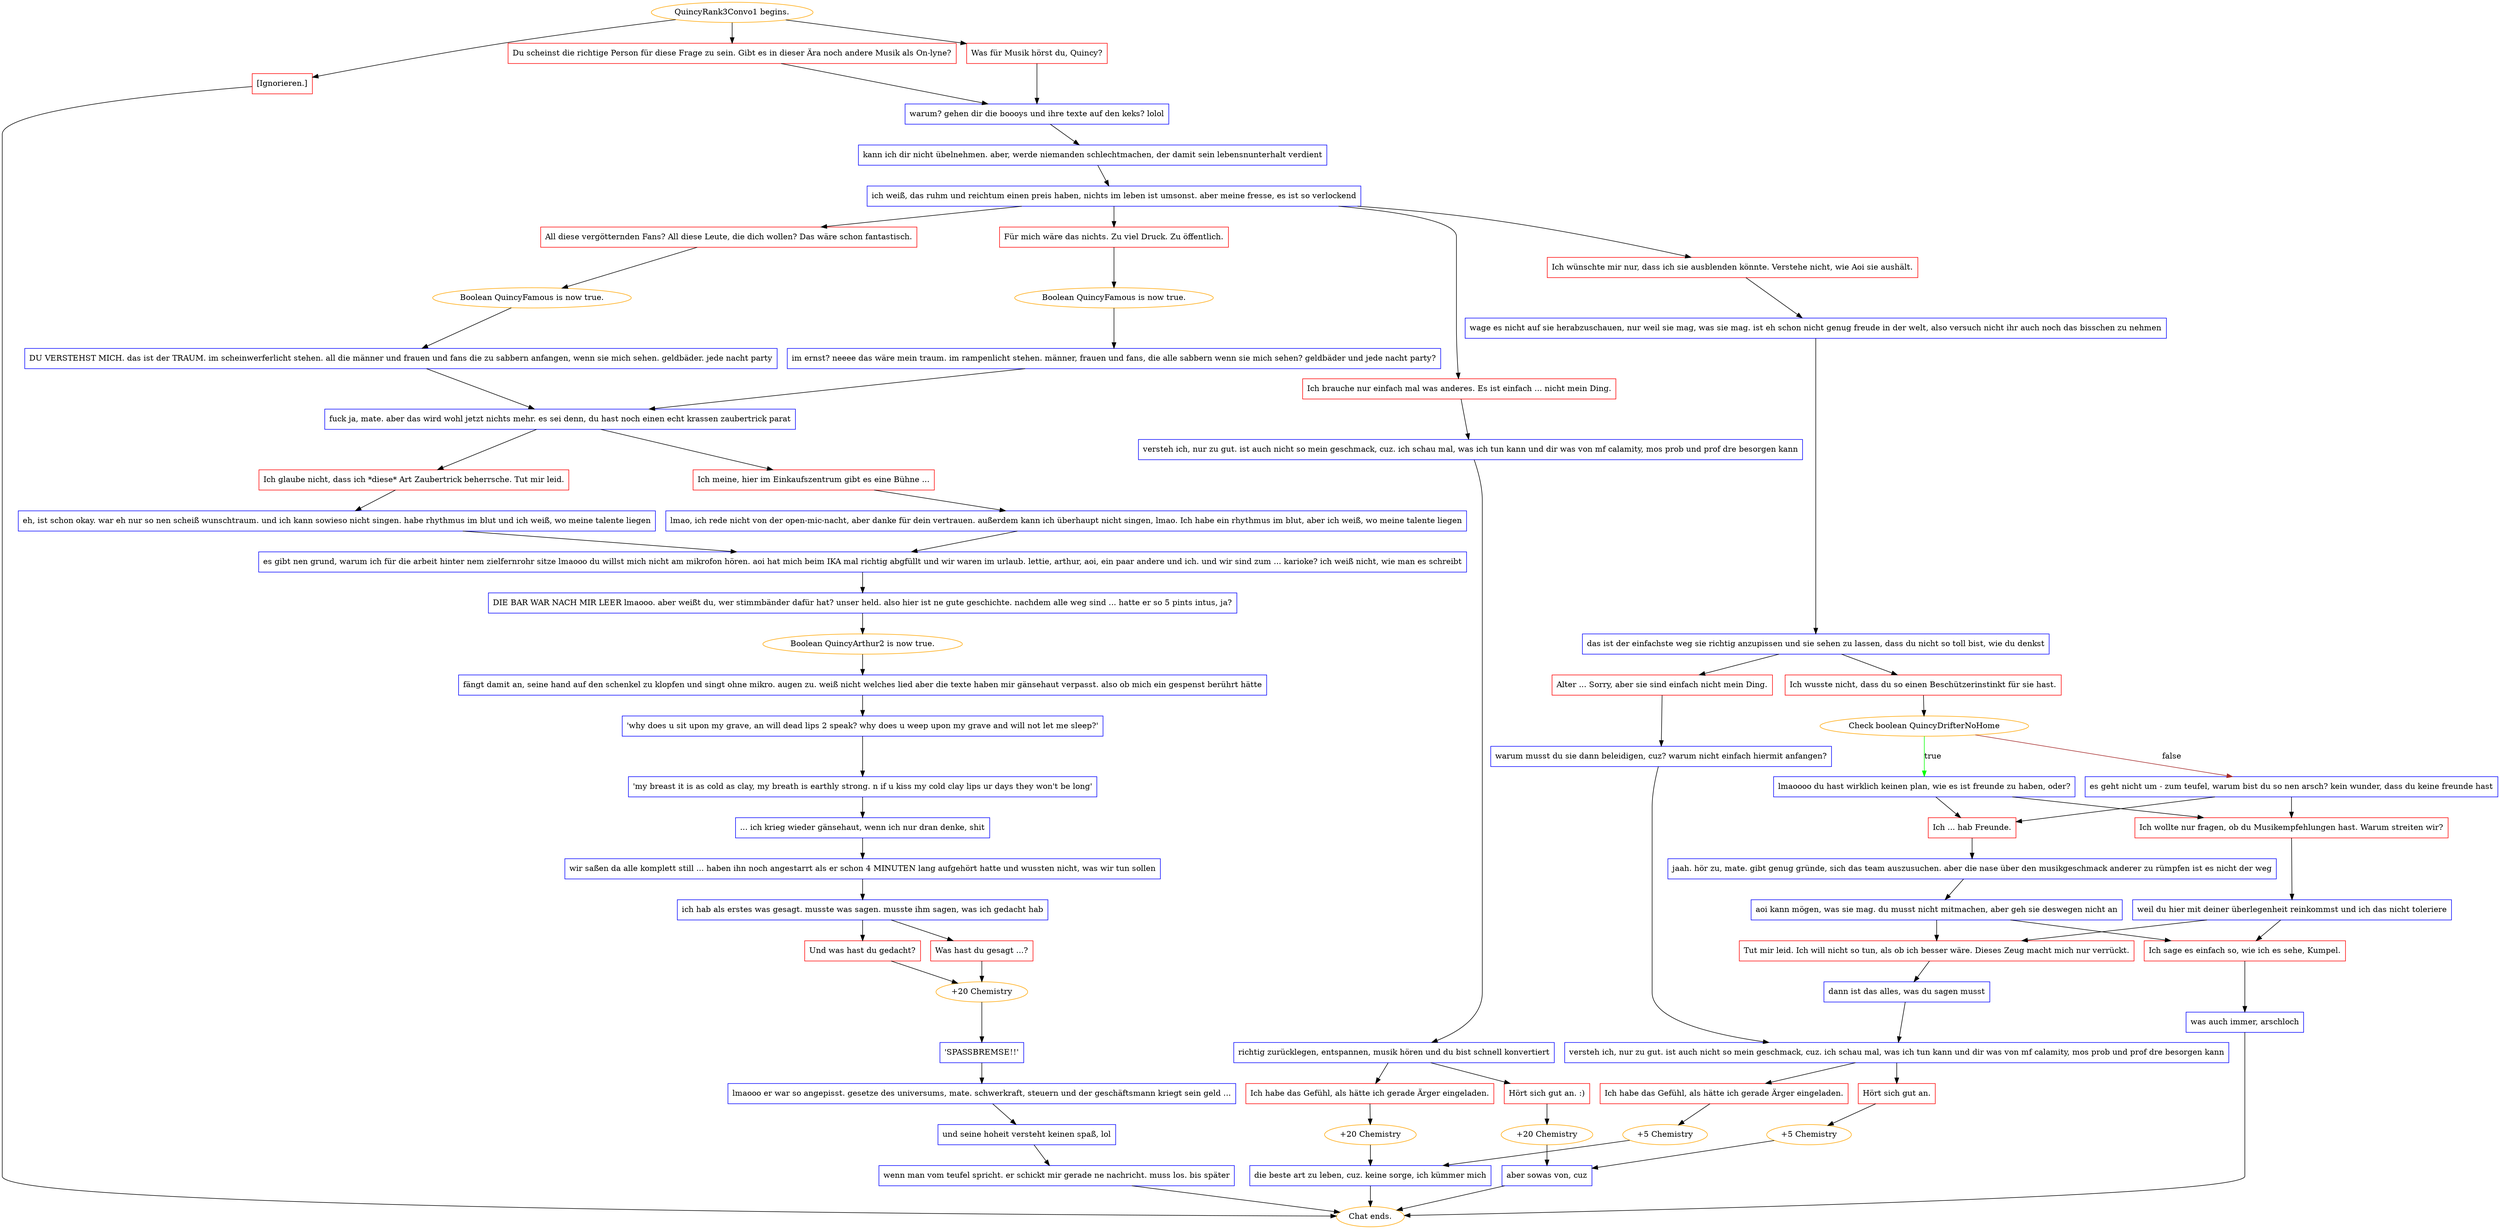 digraph {
	"QuincyRank3Convo1 begins." [color=orange];
		"QuincyRank3Convo1 begins." -> j1649113662;
		"QuincyRank3Convo1 begins." -> j574269791;
		"QuincyRank3Convo1 begins." -> j4221938618;
	j1649113662 [label="Du scheinst die richtige Person für diese Frage zu sein. Gibt es in dieser Ära noch andere Musik als On-lyne?",shape=box,color=red];
		j1649113662 -> j3191816039;
	j574269791 [label="Was für Musik hörst du, Quincy?",shape=box,color=red];
		j574269791 -> j3191816039;
	j4221938618 [label="[Ignorieren.]",shape=box,color=red];
		j4221938618 -> "Chat ends.";
	j3191816039 [label="warum? gehen dir die boooys und ihre texte auf den keks? lolol",shape=box,color=blue];
		j3191816039 -> j2230249476;
	"Chat ends." [color=orange];
	j2230249476 [label="kann ich dir nicht übelnehmen. aber, werde niemanden schlechtmachen, der damit sein lebensnunterhalt verdient",shape=box,color=blue];
		j2230249476 -> j3697024933;
	j3697024933 [label="ich weiß, das ruhm und reichtum einen preis haben, nichts im leben ist umsonst. aber meine fresse, es ist so verlockend",shape=box,color=blue];
		j3697024933 -> j1255426675;
		j3697024933 -> j2811744255;
		j3697024933 -> j2216233193;
		j3697024933 -> j3249103640;
	j1255426675 [label="Ich brauche nur einfach mal was anderes. Es ist einfach ... nicht mein Ding.",shape=box,color=red];
		j1255426675 -> j807628807;
	j2811744255 [label="Für mich wäre das nichts. Zu viel Druck. Zu öffentlich.",shape=box,color=red];
		j2811744255 -> j2565500613;
	j2216233193 [label="All diese vergötternden Fans? All diese Leute, die dich wollen? Das wäre schon fantastisch.",shape=box,color=red];
		j2216233193 -> j937534660;
	j3249103640 [label="Ich wünschte mir nur, dass ich sie ausblenden könnte. Verstehe nicht, wie Aoi sie aushält.",shape=box,color=red];
		j3249103640 -> j3344023155;
	j807628807 [label="versteh ich, nur zu gut. ist auch nicht so mein geschmack, cuz. ich schau mal, was ich tun kann und dir was von mf calamity, mos prob und prof dre besorgen kann",shape=box,color=blue];
		j807628807 -> j1780749487;
	j2565500613 [label="Boolean QuincyFamous is now true.",color=orange];
		j2565500613 -> j161496705;
	j937534660 [label="Boolean QuincyFamous is now true.",color=orange];
		j937534660 -> j2353819330;
	j3344023155 [label="wage es nicht auf sie herabzuschauen, nur weil sie mag, was sie mag. ist eh schon nicht genug freude in der welt, also versuch nicht ihr auch noch das bisschen zu nehmen",shape=box,color=blue];
		j3344023155 -> j2321591243;
	j1780749487 [label="richtig zurücklegen, entspannen, musik hören und du bist schnell konvertiert",shape=box,color=blue];
		j1780749487 -> j1819671375;
		j1780749487 -> j664651156;
	j161496705 [label="im ernst? neeee das wäre mein traum. im rampenlicht stehen. männer, frauen und fans, die alle sabbern wenn sie mich sehen? geldbäder und jede nacht party?",shape=box,color=blue];
		j161496705 -> j849220272;
	j2353819330 [label="DU VERSTEHST MICH. das ist der TRAUM. im scheinwerferlicht stehen. all die männer und frauen und fans die zu sabbern anfangen, wenn sie mich sehen. geldbäder. jede nacht party",shape=box,color=blue];
		j2353819330 -> j849220272;
	j2321591243 [label="das ist der einfachste weg sie richtig anzupissen und sie sehen zu lassen, dass du nicht so toll bist, wie du denkst",shape=box,color=blue];
		j2321591243 -> j306163064;
		j2321591243 -> j1245843523;
	j1819671375 [label="Hört sich gut an. :)",shape=box,color=red];
		j1819671375 -> j290004126;
	j664651156 [label="Ich habe das Gefühl, als hätte ich gerade Ärger eingeladen.",shape=box,color=red];
		j664651156 -> j3176109684;
	j849220272 [label="fuck ja, mate. aber das wird wohl jetzt nichts mehr. es sei denn, du hast noch einen echt krassen zaubertrick parat",shape=box,color=blue];
		j849220272 -> j2684169811;
		j849220272 -> j3299555469;
	j306163064 [label="Alter ... Sorry, aber sie sind einfach nicht mein Ding.",shape=box,color=red];
		j306163064 -> j3243717747;
	j1245843523 [label="Ich wusste nicht, dass du so einen Beschützerinstinkt für sie hast.",shape=box,color=red];
		j1245843523 -> j3113415140;
	j290004126 [label="+20 Chemistry",color=orange];
		j290004126 -> j2637674145;
	j3176109684 [label="+20 Chemistry",color=orange];
		j3176109684 -> j207110926;
	j2684169811 [label="Ich meine, hier im Einkaufszentrum gibt es eine Bühne ...",shape=box,color=red];
		j2684169811 -> j4219231329;
	j3299555469 [label="Ich glaube nicht, dass ich *diese* Art Zaubertrick beherrsche. Tut mir leid.",shape=box,color=red];
		j3299555469 -> j4177602404;
	j3243717747 [label="warum musst du sie dann beleidigen, cuz? warum nicht einfach hiermit anfangen?",shape=box,color=blue];
		j3243717747 -> j245194245;
	j3113415140 [label="Check boolean QuincyDrifterNoHome",color=orange];
		j3113415140 -> j591538579 [label=true,color=green];
		j3113415140 -> j3223066633 [label=false,color=brown];
	j2637674145 [label="aber sowas von, cuz",shape=box,color=blue];
		j2637674145 -> "Chat ends.";
	j207110926 [label="die beste art zu leben, cuz. keine sorge, ich kümmer mich",shape=box,color=blue];
		j207110926 -> "Chat ends.";
	j4219231329 [label="lmao, ich rede nicht von der open-mic-nacht, aber danke für dein vertrauen. außerdem kann ich überhaupt nicht singen, lmao. Ich habe ein rhythmus im blut, aber ich weiß, wo meine talente liegen",shape=box,color=blue];
		j4219231329 -> j1719047894;
	j4177602404 [label="eh, ist schon okay. war eh nur so nen scheiß wunschtraum. und ich kann sowieso nicht singen. habe rhythmus im blut und ich weiß, wo meine talente liegen",shape=box,color=blue];
		j4177602404 -> j1719047894;
	j245194245 [label="versteh ich, nur zu gut. ist auch nicht so mein geschmack, cuz. ich schau mal, was ich tun kann und dir was von mf calamity, mos prob und prof dre besorgen kann",shape=box,color=blue];
		j245194245 -> j2480143445;
		j245194245 -> j2187651268;
	j591538579 [label="lmaoooo du hast wirklich keinen plan, wie es ist freunde zu haben, oder?",shape=box,color=blue];
		j591538579 -> j1707764930;
		j591538579 -> j4097321023;
	j3223066633 [label="es geht nicht um - zum teufel, warum bist du so nen arsch? kein wunder, dass du keine freunde hast",shape=box,color=blue];
		j3223066633 -> j1707764930;
		j3223066633 -> j4097321023;
	j1719047894 [label="es gibt nen grund, warum ich für die arbeit hinter nem zielfernrohr sitze lmaooo du willst mich nicht am mikrofon hören. aoi hat mich beim IKA mal richtig abgfüllt und wir waren im urlaub. lettie, arthur, aoi, ein paar andere und ich. und wir sind zum ... karioke? ich weiß nicht, wie man es schreibt",shape=box,color=blue];
		j1719047894 -> j1629635981;
	j2480143445 [label="Hört sich gut an.",shape=box,color=red];
		j2480143445 -> j3524208275;
	j2187651268 [label="Ich habe das Gefühl, als hätte ich gerade Ärger eingeladen.",shape=box,color=red];
		j2187651268 -> j2317599706;
	j1707764930 [label="Ich ... hab Freunde.",shape=box,color=red];
		j1707764930 -> j3952235203;
	j4097321023 [label="Ich wollte nur fragen, ob du Musikempfehlungen hast. Warum streiten wir?",shape=box,color=red];
		j4097321023 -> j3091798713;
	j1629635981 [label="DIE BAR WAR NACH MIR LEER lmaooo. aber weißt du, wer stimmbänder dafür hat? unser held. also hier ist ne gute geschichte. nachdem alle weg sind ... hatte er so 5 pints intus, ja?",shape=box,color=blue];
		j1629635981 -> j2808585822;
	j3524208275 [label="+5 Chemistry",color=orange];
		j3524208275 -> j2637674145;
	j2317599706 [label="+5 Chemistry",color=orange];
		j2317599706 -> j207110926;
	j3952235203 [label="jaah. hör zu, mate. gibt genug gründe, sich das team auszusuchen. aber die nase über den musikgeschmack anderer zu rümpfen ist es nicht der weg",shape=box,color=blue];
		j3952235203 -> j1356275293;
	j3091798713 [label="weil du hier mit deiner überlegenheit reinkommst und ich das nicht toleriere",shape=box,color=blue];
		j3091798713 -> j2863656619;
		j3091798713 -> j571197823;
	j2808585822 [label="Boolean QuincyArthur2 is now true.",color=orange];
		j2808585822 -> j3541100046;
	j1356275293 [label="aoi kann mögen, was sie mag. du musst nicht mitmachen, aber geh sie deswegen nicht an",shape=box,color=blue];
		j1356275293 -> j2863656619;
		j1356275293 -> j571197823;
	j2863656619 [label="Tut mir leid. Ich will nicht so tun, als ob ich besser wäre. Dieses Zeug macht mich nur verrückt.",shape=box,color=red];
		j2863656619 -> j906992390;
	j571197823 [label="Ich sage es einfach so, wie ich es sehe, Kumpel.",shape=box,color=red];
		j571197823 -> j3004470546;
	j3541100046 [label="fängt damit an, seine hand auf den schenkel zu klopfen und singt ohne mikro. augen zu. weiß nicht welches lied aber die texte haben mir gänsehaut verpasst. also ob mich ein gespenst berührt hätte",shape=box,color=blue];
		j3541100046 -> j3974260964;
	j906992390 [label="dann ist das alles, was du sagen musst",shape=box,color=blue];
		j906992390 -> j245194245;
	j3004470546 [label="was auch immer, arschloch",shape=box,color=blue];
		j3004470546 -> "Chat ends.";
	j3974260964 [label="'why does u sit upon my grave, an will dead lips 2 speak? why does u weep upon my grave and will not let me sleep?'",shape=box,color=blue];
		j3974260964 -> j1997630114;
	j1997630114 [label="'my breast it is as cold as clay, my breath is earthly strong. n if u kiss my cold clay lips ur days they won't be long'",shape=box,color=blue];
		j1997630114 -> j179056188;
	j179056188 [label="... ich krieg wieder gänsehaut, wenn ich nur dran denke, shit",shape=box,color=blue];
		j179056188 -> j3744298466;
	j3744298466 [label="wir saßen da alle komplett still ... haben ihn noch angestarrt als er schon 4 MINUTEN lang aufgehört hatte und wussten nicht, was wir tun sollen",shape=box,color=blue];
		j3744298466 -> j2998595864;
	j2998595864 [label="ich hab als erstes was gesagt. musste was sagen. musste ihm sagen, was ich gedacht hab",shape=box,color=blue];
		j2998595864 -> j860976369;
		j2998595864 -> j15493522;
	j860976369 [label="Was hast du gesagt ...?",shape=box,color=red];
		j860976369 -> j2239047607;
	j15493522 [label="Und was hast du gedacht?",shape=box,color=red];
		j15493522 -> j2239047607;
	j2239047607 [label="+20 Chemistry",color=orange];
		j2239047607 -> j2160378254;
	j2160378254 [label="'SPASSBREMSE!!'",shape=box,color=blue];
		j2160378254 -> j913427019;
	j913427019 [label="lmaooo er war so angepisst. gesetze des universums, mate. schwerkraft, steuern und der geschäftsmann kriegt sein geld ...",shape=box,color=blue];
		j913427019 -> j3316930366;
	j3316930366 [label="und seine hoheit versteht keinen spaß, lol",shape=box,color=blue];
		j3316930366 -> j1297918060;
	j1297918060 [label="wenn man vom teufel spricht. er schickt mir gerade ne nachricht. muss los. bis später",shape=box,color=blue];
		j1297918060 -> "Chat ends.";
}